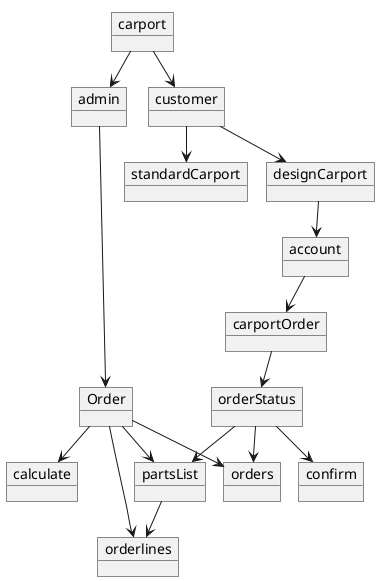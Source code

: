 @startuml
'https://plantuml.com/sequence-diagram
!pragma layout smetana

object carport
object carportOrder
object orderStatus
object customer
object admin
object designCarport
object standardCarport
object account
object Order
object partsList
object orders
object orderlines
object calculate
object confirm



carport --> customer
carport --> admin

admin --> Order
Order --> calculate
Order --> orders
Order --> partsList
Order --> orderlines

customer --> designCarport
customer --> standardCarport

designCarport --> account

account --> carportOrder

carportOrder --> orderStatus

orderStatus --> orders
orderStatus --> confirm
orderStatus --> partsList

partsList --> orderlines



@enduml
